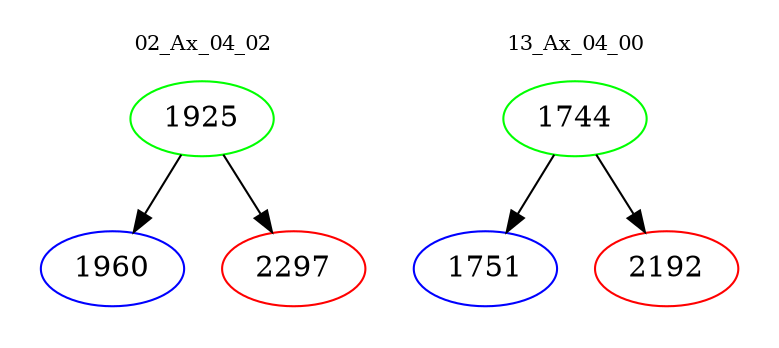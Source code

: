 digraph{
subgraph cluster_0 {
color = white
label = "02_Ax_04_02";
fontsize=10;
T0_1925 [label="1925", color="green"]
T0_1925 -> T0_1960 [color="black"]
T0_1960 [label="1960", color="blue"]
T0_1925 -> T0_2297 [color="black"]
T0_2297 [label="2297", color="red"]
}
subgraph cluster_1 {
color = white
label = "13_Ax_04_00";
fontsize=10;
T1_1744 [label="1744", color="green"]
T1_1744 -> T1_1751 [color="black"]
T1_1751 [label="1751", color="blue"]
T1_1744 -> T1_2192 [color="black"]
T1_2192 [label="2192", color="red"]
}
}
